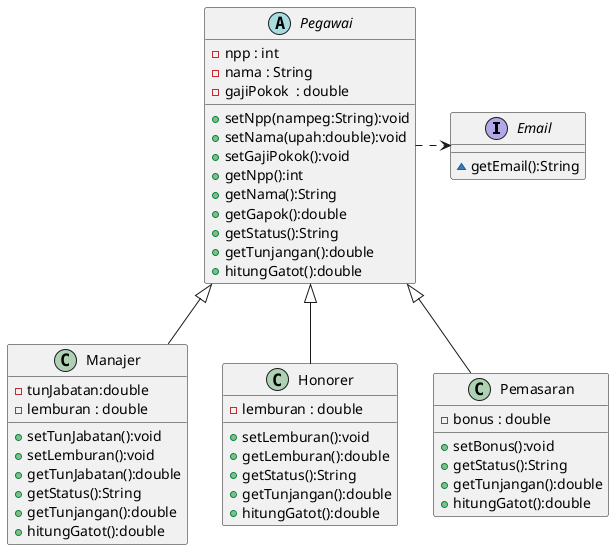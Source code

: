 @startuml
'https://plantuml.com/class-diagram
interface Email{
~getEmail():String
}


abstract class Pegawai{
-npp : int
-nama : String
-gajiPokok  : double

+setNpp(nampeg:String):void
+setNama(upah:double):void
+setGajiPokok():void
+getNpp():int
+getNama():String
+getGapok():double
+getStatus():String
+getTunjangan():double
+hitungGatot():double
}
class Manajer{
-tunJabatan:double
-lemburan : double
+setTunJabatan():void
+setLemburan():void
+getTunJabatan():double
+getStatus():String
+getTunjangan():double
+hitungGatot():double
}
class Honorer{
-lemburan : double
+setLemburan():void
+getLemburan():double
+getStatus():String
+getTunjangan():double
+hitungGatot():double
}

class Pemasaran{
-bonus : double
+setBonus():void
+getStatus():String
+getTunjangan():double
+hitungGatot():double
}
Pegawai -[dashed]>Email
Pegawai <|--Pemasaran
Pegawai <|--Honorer
Pegawai<|--Manajer


@enduml